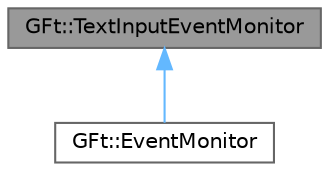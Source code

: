 digraph "GFt::TextInputEventMonitor"
{
 // LATEX_PDF_SIZE
  bgcolor="transparent";
  edge [fontname=Helvetica,fontsize=10,labelfontname=Helvetica,labelfontsize=10];
  node [fontname=Helvetica,fontsize=10,shape=box,height=0.2,width=0.4];
  Node1 [id="Node000001",label="GFt::TextInputEventMonitor",height=0.2,width=0.4,color="gray40", fillcolor="grey60", style="filled", fontcolor="black",tooltip="文本输入事件监视器接口类"];
  Node1 -> Node2 [id="edge1_Node000001_Node000002",dir="back",color="steelblue1",style="solid",tooltip=" "];
  Node2 [id="Node000002",label="GFt::EventMonitor",height=0.2,width=0.4,color="gray40", fillcolor="white", style="filled",URL="$class_g_ft_1_1_event_monitor.html",tooltip="事件监视器接口类"];
}
